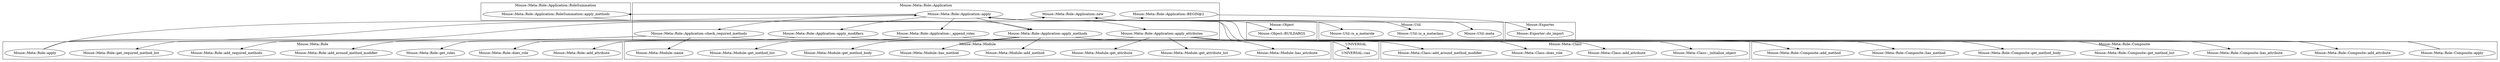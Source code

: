 digraph {
graph [overlap=false]
subgraph cluster_Mouse_Meta_Class {
	label="Mouse::Meta::Class";
	"Mouse::Meta::Class::_initialize_object";
	"Mouse::Meta::Class::add_attribute";
	"Mouse::Meta::Class::does_role";
	"Mouse::Meta::Class::add_around_method_modifier";
}
subgraph cluster_Mouse_Exporter {
	label="Mouse::Exporter";
	"Mouse::Exporter::do_import";
}
subgraph cluster_Mouse_Meta_Module {
	label="Mouse::Meta::Module";
	"Mouse::Meta::Module::name";
	"Mouse::Meta::Module::has_attribute";
	"Mouse::Meta::Module::has_method";
	"Mouse::Meta::Module::get_method_body";
	"Mouse::Meta::Module::get_attribute_list";
	"Mouse::Meta::Module::get_attribute";
	"Mouse::Meta::Module::get_method_list";
	"Mouse::Meta::Module::add_method";
}
subgraph cluster_Mouse_Meta_Role {
	label="Mouse::Meta::Role";
	"Mouse::Meta::Role::add_around_method_modifier";
	"Mouse::Meta::Role::get_required_method_list";
	"Mouse::Meta::Role::add_required_methods";
	"Mouse::Meta::Role::does_role";
	"Mouse::Meta::Role::add_attribute";
	"Mouse::Meta::Role::apply";
	"Mouse::Meta::Role::get_roles";
}
subgraph cluster_UNIVERSAL {
	label="UNIVERSAL";
	"UNIVERSAL::can";
}
subgraph cluster_Mouse_Meta_Role_Composite {
	label="Mouse::Meta::Role::Composite";
	"Mouse::Meta::Role::Composite::apply";
	"Mouse::Meta::Role::Composite::get_method_body";
	"Mouse::Meta::Role::Composite::has_attribute";
	"Mouse::Meta::Role::Composite::has_method";
	"Mouse::Meta::Role::Composite::add_attribute";
	"Mouse::Meta::Role::Composite::add_method";
	"Mouse::Meta::Role::Composite::get_method_list";
}
subgraph cluster_Mouse_Meta_Role_Application_RoleSummation {
	label="Mouse::Meta::Role::Application::RoleSummation";
	"Mouse::Meta::Role::Application::RoleSummation::apply_methods";
}
subgraph cluster_Mouse_Object {
	label="Mouse::Object";
	"Mouse::Object::BUILDARGS";
}
subgraph cluster_Mouse_Util {
	label="Mouse::Util";
	"Mouse::Util::is_a_metarole";
	"Mouse::Util::meta";
	"Mouse::Util::is_a_metaclass";
}
subgraph cluster_Mouse_Meta_Role_Application {
	label="Mouse::Meta::Role::Application";
	"Mouse::Meta::Role::Application::check_required_methods";
	"Mouse::Meta::Role::Application::new";
	"Mouse::Meta::Role::Application::apply_modifiers";
	"Mouse::Meta::Role::Application::BEGIN@2";
	"Mouse::Meta::Role::Application::apply";
	"Mouse::Meta::Role::Application::apply_methods";
	"Mouse::Meta::Role::Application::_append_roles";
	"Mouse::Meta::Role::Application::apply_attributes";
}
"Mouse::Meta::Role::Application::new" -> "Mouse::Meta::Class::_initialize_object";
"Mouse::Meta::Role::Application::apply" -> "Mouse::Util::is_a_metaclass";
"Mouse::Meta::Role::Application::apply_methods" -> "Mouse::Meta::Module::add_method";
"Mouse::Meta::Role::Application::apply_modifiers" -> "Mouse::Meta::Class::add_around_method_modifier";
"Mouse::Meta::Role::Application::new" -> "Mouse::Util::meta";
"Mouse::Meta::Role::Application::check_required_methods" -> "Mouse::Meta::Module::name";
"Mouse::Meta::Role::Application::apply_methods" -> "Mouse::Meta::Role::Composite::get_method_body";
"Mouse::Meta::Role::Application::apply_attributes" -> "Mouse::Meta::Module::has_attribute";
"Mouse::Meta::Role::Application::apply" -> "Mouse::Meta::Role::Application::apply_methods";
"Mouse::Meta::Role::Application::RoleSummation::apply_methods" -> "Mouse::Meta::Role::Application::apply_methods";
"Mouse::Meta::Role::Application::BEGIN@2" -> "Mouse::Exporter::do_import";
"Mouse::Meta::Role::Application::check_required_methods" -> "Mouse::Meta::Role::get_required_method_list";
"Mouse::Meta::Role::Application::new" -> "Mouse::Object::BUILDARGS";
"Mouse::Meta::Role::Application::apply_methods" -> "Mouse::Meta::Role::Composite::get_method_list";
"Mouse::Meta::Role::Application::apply_attributes" -> "Mouse::Meta::Role::add_attribute";
"Mouse::Meta::Role::Application::apply" -> "Mouse::Meta::Role::Application::_append_roles";
"Mouse::Meta::Role::Application::apply_methods" -> "Mouse::Meta::Role::Composite::add_method";
"Mouse::Meta::Role::Application::check_required_methods" -> "Mouse::Meta::Role::add_required_methods";
"Mouse::Meta::Role::Application::apply_methods" -> "Mouse::Meta::Module::get_method_list";
"Mouse::Meta::Role::Composite::apply" -> "Mouse::Meta::Role::Application::apply";
"Mouse::Meta::Role::apply" -> "Mouse::Meta::Role::Application::apply";
"Mouse::Meta::Role::Application::apply_attributes" -> "Mouse::Meta::Role::Composite::add_attribute";
"Mouse::Meta::Role::Application::_append_roles" -> "Mouse::Meta::Role::does_role";
"Mouse::Meta::Role::Application::apply" -> "Mouse::Meta::Role::Application::apply_attributes";
"Mouse::Meta::Role::Application::check_required_methods" -> "UNIVERSAL::can";
"Mouse::Meta::Role::apply" -> "Mouse::Meta::Role::Application::BEGIN@2";
"Mouse::Meta::Role::Application::apply_methods" -> "Mouse::Meta::Role::Composite::has_method";
"Mouse::Meta::Role::Application::apply" -> "Mouse::Meta::Role::Application::apply_modifiers";
"Mouse::Meta::Role::Application::apply_attributes" -> "Mouse::Meta::Module::get_attribute_list";
"Mouse::Meta::Role::Application::apply_attributes" -> "Mouse::Meta::Module::get_attribute";
"Mouse::Meta::Role::Application::apply_modifiers" -> "Mouse::Meta::Role::add_around_method_modifier";
"Mouse::Meta::Role::Application::apply" -> "Mouse::Meta::Role::Application::RoleSummation::apply_methods";
"Mouse::Meta::Role::Application::apply_methods" -> "Mouse::Meta::Module::get_method_body";
"Mouse::Meta::Role::Application::apply_attributes" -> "Mouse::Meta::Class::add_attribute";
"Mouse::Meta::Role::Application::_append_roles" -> "Mouse::Meta::Role::get_roles";
"Mouse::Meta::Role::Application::apply_attributes" -> "Mouse::Meta::Role::Composite::has_attribute";
"Mouse::Meta::Role::Composite::apply" -> "Mouse::Meta::Role::Application::new";
"Mouse::Meta::Role::apply" -> "Mouse::Meta::Role::Application::new";
"Mouse::Meta::Role::Application::_append_roles" -> "Mouse::Meta::Class::does_role";
"Mouse::Meta::Role::Application::apply" -> "Mouse::Meta::Role::Application::check_required_methods";
"Mouse::Meta::Role::Application::apply_methods" -> "Mouse::Meta::Module::has_method";
"Mouse::Meta::Role::Application::apply" -> "Mouse::Util::is_a_metarole";
}

